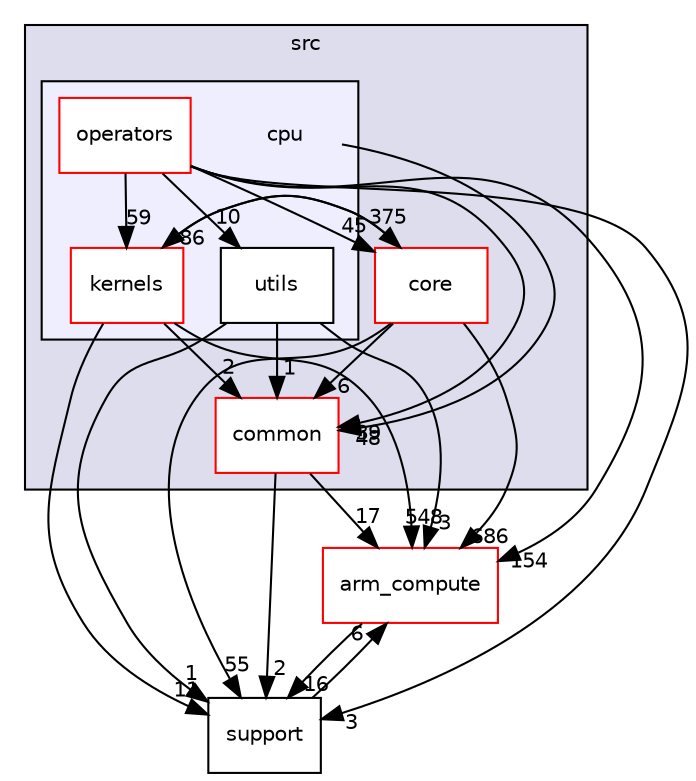 digraph "src/cpu" {
  compound=true
  node [ fontsize="10", fontname="Helvetica"];
  edge [ labelfontsize="10", labelfontname="Helvetica"];
  subgraph clusterdir_68267d1309a1af8e8297ef4c3efbcdba {
    graph [ bgcolor="#ddddee", pencolor="black", label="src" fontname="Helvetica", fontsize="10", URL="dir_68267d1309a1af8e8297ef4c3efbcdba.xhtml"]
  dir_aebb8dcc11953d78e620bbef0b9e2183 [shape=box label="core" fillcolor="white" style="filled" color="red" URL="dir_aebb8dcc11953d78e620bbef0b9e2183.xhtml"];
  dir_fdedb0aba14d44ce9d99bc100e026e6a [shape=box label="common" fillcolor="white" style="filled" color="red" URL="dir_fdedb0aba14d44ce9d99bc100e026e6a.xhtml"];
  subgraph clusterdir_2c61f424fd391396db977702a2beee9a {
    graph [ bgcolor="#eeeeff", pencolor="black", label="" URL="dir_2c61f424fd391396db977702a2beee9a.xhtml"];
    dir_2c61f424fd391396db977702a2beee9a [shape=plaintext label="cpu"];
  dir_1de7bcbbdec2bf3559cb3c688662d4f5 [shape=box label="kernels" fillcolor="white" style="filled" color="red" URL="dir_1de7bcbbdec2bf3559cb3c688662d4f5.xhtml"];
  dir_e639157fd988cab7c102f16994a5c7d6 [shape=box label="operators" fillcolor="white" style="filled" color="red" URL="dir_e639157fd988cab7c102f16994a5c7d6.xhtml"];
  dir_187b9d58414f06fbebe4df2ec38d20a5 [shape=box label="utils" fillcolor="white" style="filled" URL="dir_187b9d58414f06fbebe4df2ec38d20a5.xhtml"];
  }
  }
  dir_214608ef36d61442cb2b0c1c4e9a7def [shape=box label="arm_compute" fillcolor="white" style="filled" color="red" URL="dir_214608ef36d61442cb2b0c1c4e9a7def.xhtml"];
  dir_5815af820a9cc9481f1d0990a0d60286 [shape=box label="support" URL="dir_5815af820a9cc9481f1d0990a0d60286.xhtml"];
  dir_187b9d58414f06fbebe4df2ec38d20a5->dir_214608ef36d61442cb2b0c1c4e9a7def [headlabel="3", labeldistance=1.5 headhref="dir_000498_000000.xhtml"];
  dir_187b9d58414f06fbebe4df2ec38d20a5->dir_5815af820a9cc9481f1d0990a0d60286 [headlabel="1", labeldistance=1.5 headhref="dir_000498_000031.xhtml"];
  dir_187b9d58414f06fbebe4df2ec38d20a5->dir_fdedb0aba14d44ce9d99bc100e026e6a [headlabel="1", labeldistance=1.5 headhref="dir_000498_000016.xhtml"];
  dir_e639157fd988cab7c102f16994a5c7d6->dir_187b9d58414f06fbebe4df2ec38d20a5 [headlabel="10", labeldistance=1.5 headhref="dir_000496_000498.xhtml"];
  dir_e639157fd988cab7c102f16994a5c7d6->dir_1de7bcbbdec2bf3559cb3c688662d4f5 [headlabel="59", labeldistance=1.5 headhref="dir_000496_000374.xhtml"];
  dir_e639157fd988cab7c102f16994a5c7d6->dir_214608ef36d61442cb2b0c1c4e9a7def [headlabel="154", labeldistance=1.5 headhref="dir_000496_000000.xhtml"];
  dir_e639157fd988cab7c102f16994a5c7d6->dir_5815af820a9cc9481f1d0990a0d60286 [headlabel="3", labeldistance=1.5 headhref="dir_000496_000031.xhtml"];
  dir_e639157fd988cab7c102f16994a5c7d6->dir_aebb8dcc11953d78e620bbef0b9e2183 [headlabel="45", labeldistance=1.5 headhref="dir_000496_000017.xhtml"];
  dir_e639157fd988cab7c102f16994a5c7d6->dir_fdedb0aba14d44ce9d99bc100e026e6a [headlabel="39", labeldistance=1.5 headhref="dir_000496_000016.xhtml"];
  dir_2c61f424fd391396db977702a2beee9a->dir_fdedb0aba14d44ce9d99bc100e026e6a [headlabel="48", labeldistance=1.5 headhref="dir_000373_000016.xhtml"];
  dir_214608ef36d61442cb2b0c1c4e9a7def->dir_5815af820a9cc9481f1d0990a0d60286 [headlabel="16", labeldistance=1.5 headhref="dir_000000_000031.xhtml"];
  dir_1de7bcbbdec2bf3559cb3c688662d4f5->dir_214608ef36d61442cb2b0c1c4e9a7def [headlabel="548", labeldistance=1.5 headhref="dir_000374_000000.xhtml"];
  dir_1de7bcbbdec2bf3559cb3c688662d4f5->dir_5815af820a9cc9481f1d0990a0d60286 [headlabel="11", labeldistance=1.5 headhref="dir_000374_000031.xhtml"];
  dir_1de7bcbbdec2bf3559cb3c688662d4f5->dir_aebb8dcc11953d78e620bbef0b9e2183 [headlabel="375", labeldistance=1.5 headhref="dir_000374_000017.xhtml"];
  dir_1de7bcbbdec2bf3559cb3c688662d4f5->dir_fdedb0aba14d44ce9d99bc100e026e6a [headlabel="2", labeldistance=1.5 headhref="dir_000374_000016.xhtml"];
  dir_aebb8dcc11953d78e620bbef0b9e2183->dir_1de7bcbbdec2bf3559cb3c688662d4f5 [headlabel="86", labeldistance=1.5 headhref="dir_000017_000374.xhtml"];
  dir_aebb8dcc11953d78e620bbef0b9e2183->dir_214608ef36d61442cb2b0c1c4e9a7def [headlabel="686", labeldistance=1.5 headhref="dir_000017_000000.xhtml"];
  dir_aebb8dcc11953d78e620bbef0b9e2183->dir_5815af820a9cc9481f1d0990a0d60286 [headlabel="55", labeldistance=1.5 headhref="dir_000017_000031.xhtml"];
  dir_aebb8dcc11953d78e620bbef0b9e2183->dir_fdedb0aba14d44ce9d99bc100e026e6a [headlabel="6", labeldistance=1.5 headhref="dir_000017_000016.xhtml"];
  dir_5815af820a9cc9481f1d0990a0d60286->dir_214608ef36d61442cb2b0c1c4e9a7def [headlabel="6", labeldistance=1.5 headhref="dir_000031_000000.xhtml"];
  dir_fdedb0aba14d44ce9d99bc100e026e6a->dir_214608ef36d61442cb2b0c1c4e9a7def [headlabel="17", labeldistance=1.5 headhref="dir_000016_000000.xhtml"];
  dir_fdedb0aba14d44ce9d99bc100e026e6a->dir_5815af820a9cc9481f1d0990a0d60286 [headlabel="2", labeldistance=1.5 headhref="dir_000016_000031.xhtml"];
}
